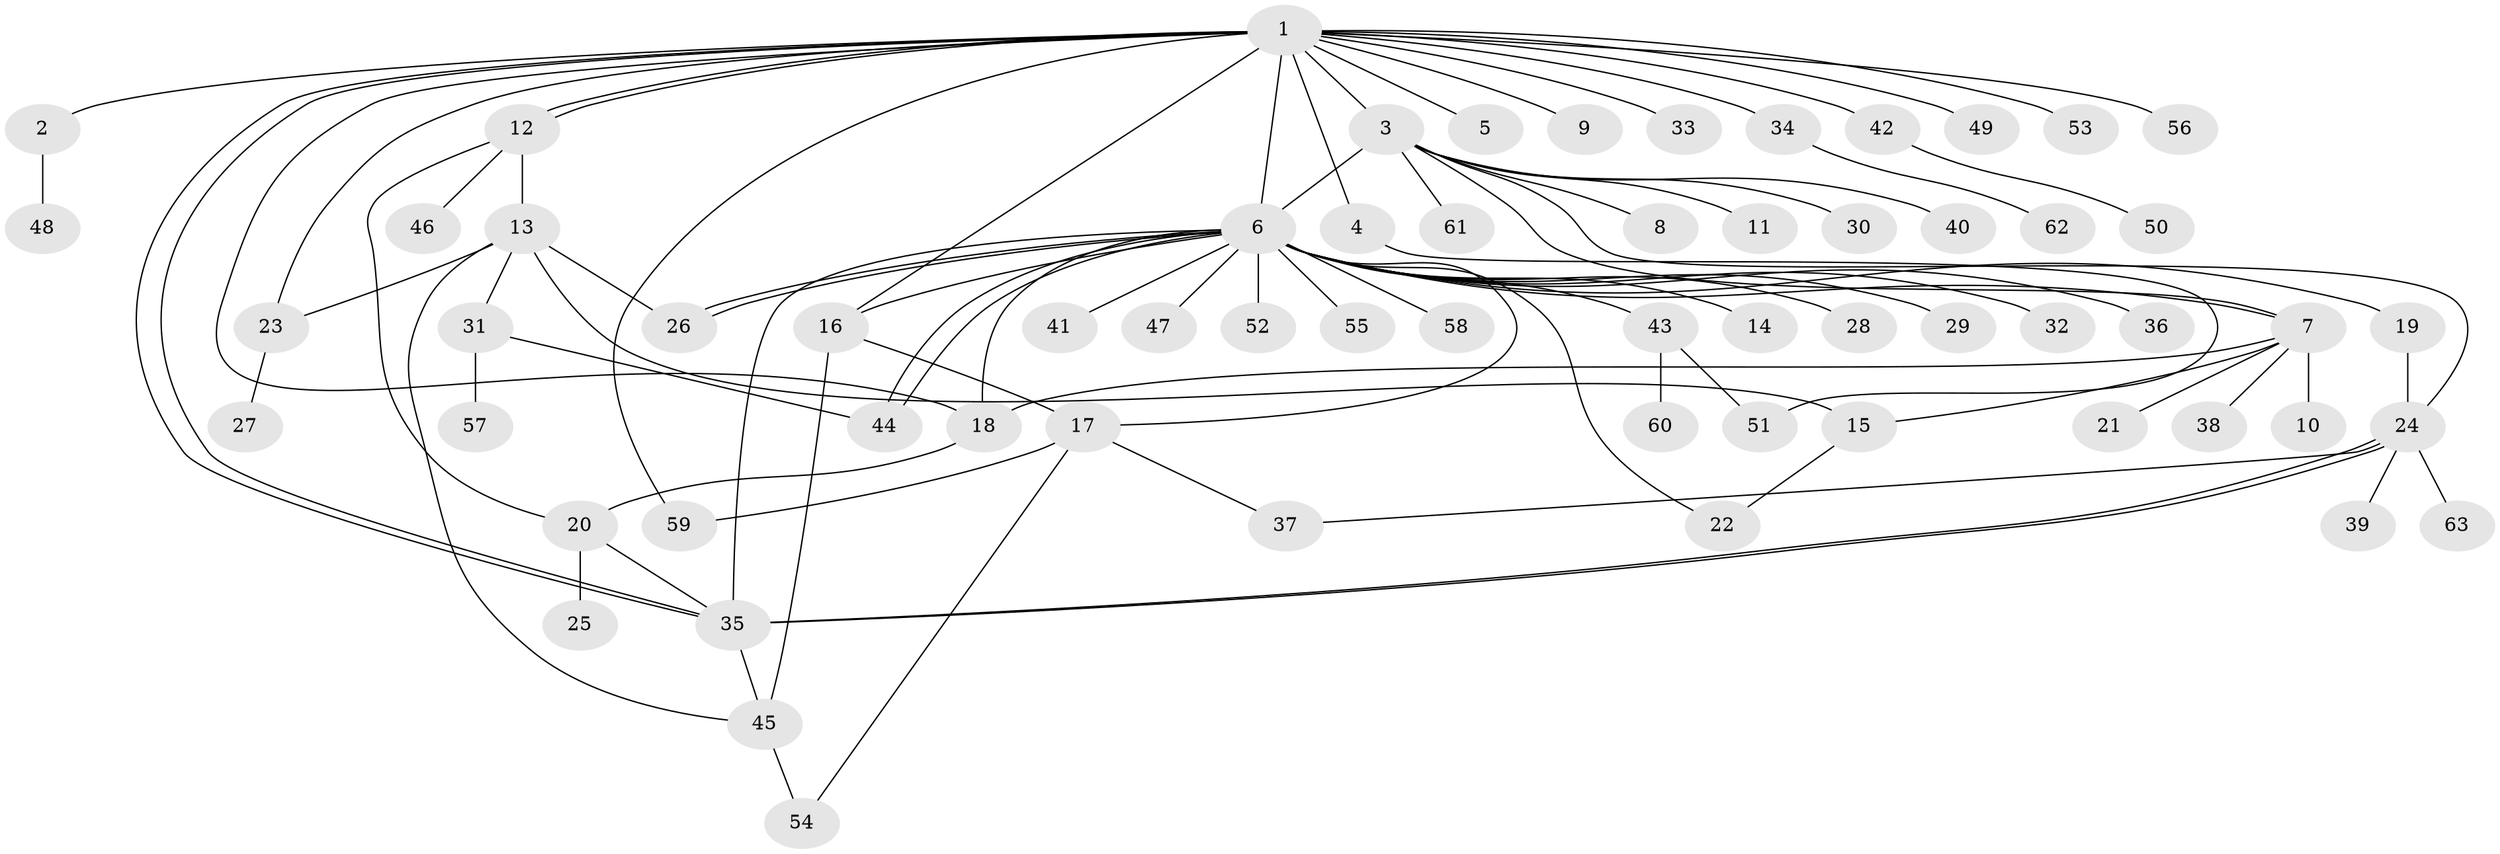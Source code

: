 // Generated by graph-tools (version 1.1) at 2025/01/03/09/25 03:01:38]
// undirected, 63 vertices, 89 edges
graph export_dot {
graph [start="1"]
  node [color=gray90,style=filled];
  1;
  2;
  3;
  4;
  5;
  6;
  7;
  8;
  9;
  10;
  11;
  12;
  13;
  14;
  15;
  16;
  17;
  18;
  19;
  20;
  21;
  22;
  23;
  24;
  25;
  26;
  27;
  28;
  29;
  30;
  31;
  32;
  33;
  34;
  35;
  36;
  37;
  38;
  39;
  40;
  41;
  42;
  43;
  44;
  45;
  46;
  47;
  48;
  49;
  50;
  51;
  52;
  53;
  54;
  55;
  56;
  57;
  58;
  59;
  60;
  61;
  62;
  63;
  1 -- 2;
  1 -- 3;
  1 -- 4;
  1 -- 5;
  1 -- 6;
  1 -- 9;
  1 -- 12;
  1 -- 12;
  1 -- 16;
  1 -- 18;
  1 -- 23;
  1 -- 33;
  1 -- 34;
  1 -- 35;
  1 -- 35;
  1 -- 42;
  1 -- 49;
  1 -- 53;
  1 -- 56;
  1 -- 59;
  2 -- 48;
  3 -- 6;
  3 -- 7;
  3 -- 8;
  3 -- 11;
  3 -- 24;
  3 -- 30;
  3 -- 40;
  3 -- 61;
  4 -- 51;
  6 -- 7;
  6 -- 14;
  6 -- 16;
  6 -- 17;
  6 -- 18;
  6 -- 19;
  6 -- 22;
  6 -- 26;
  6 -- 26;
  6 -- 28;
  6 -- 29;
  6 -- 32;
  6 -- 35;
  6 -- 36;
  6 -- 41;
  6 -- 43;
  6 -- 44;
  6 -- 44;
  6 -- 47;
  6 -- 52;
  6 -- 55;
  6 -- 58;
  7 -- 10;
  7 -- 15;
  7 -- 18;
  7 -- 21;
  7 -- 38;
  12 -- 13;
  12 -- 20;
  12 -- 46;
  13 -- 15;
  13 -- 23;
  13 -- 26;
  13 -- 31;
  13 -- 45;
  15 -- 22;
  16 -- 17;
  16 -- 45;
  17 -- 37;
  17 -- 54;
  17 -- 59;
  18 -- 20;
  19 -- 24;
  20 -- 25;
  20 -- 35;
  23 -- 27;
  24 -- 35;
  24 -- 35;
  24 -- 37;
  24 -- 39;
  24 -- 63;
  31 -- 44;
  31 -- 57;
  34 -- 62;
  35 -- 45;
  42 -- 50;
  43 -- 51;
  43 -- 60;
  45 -- 54;
}
